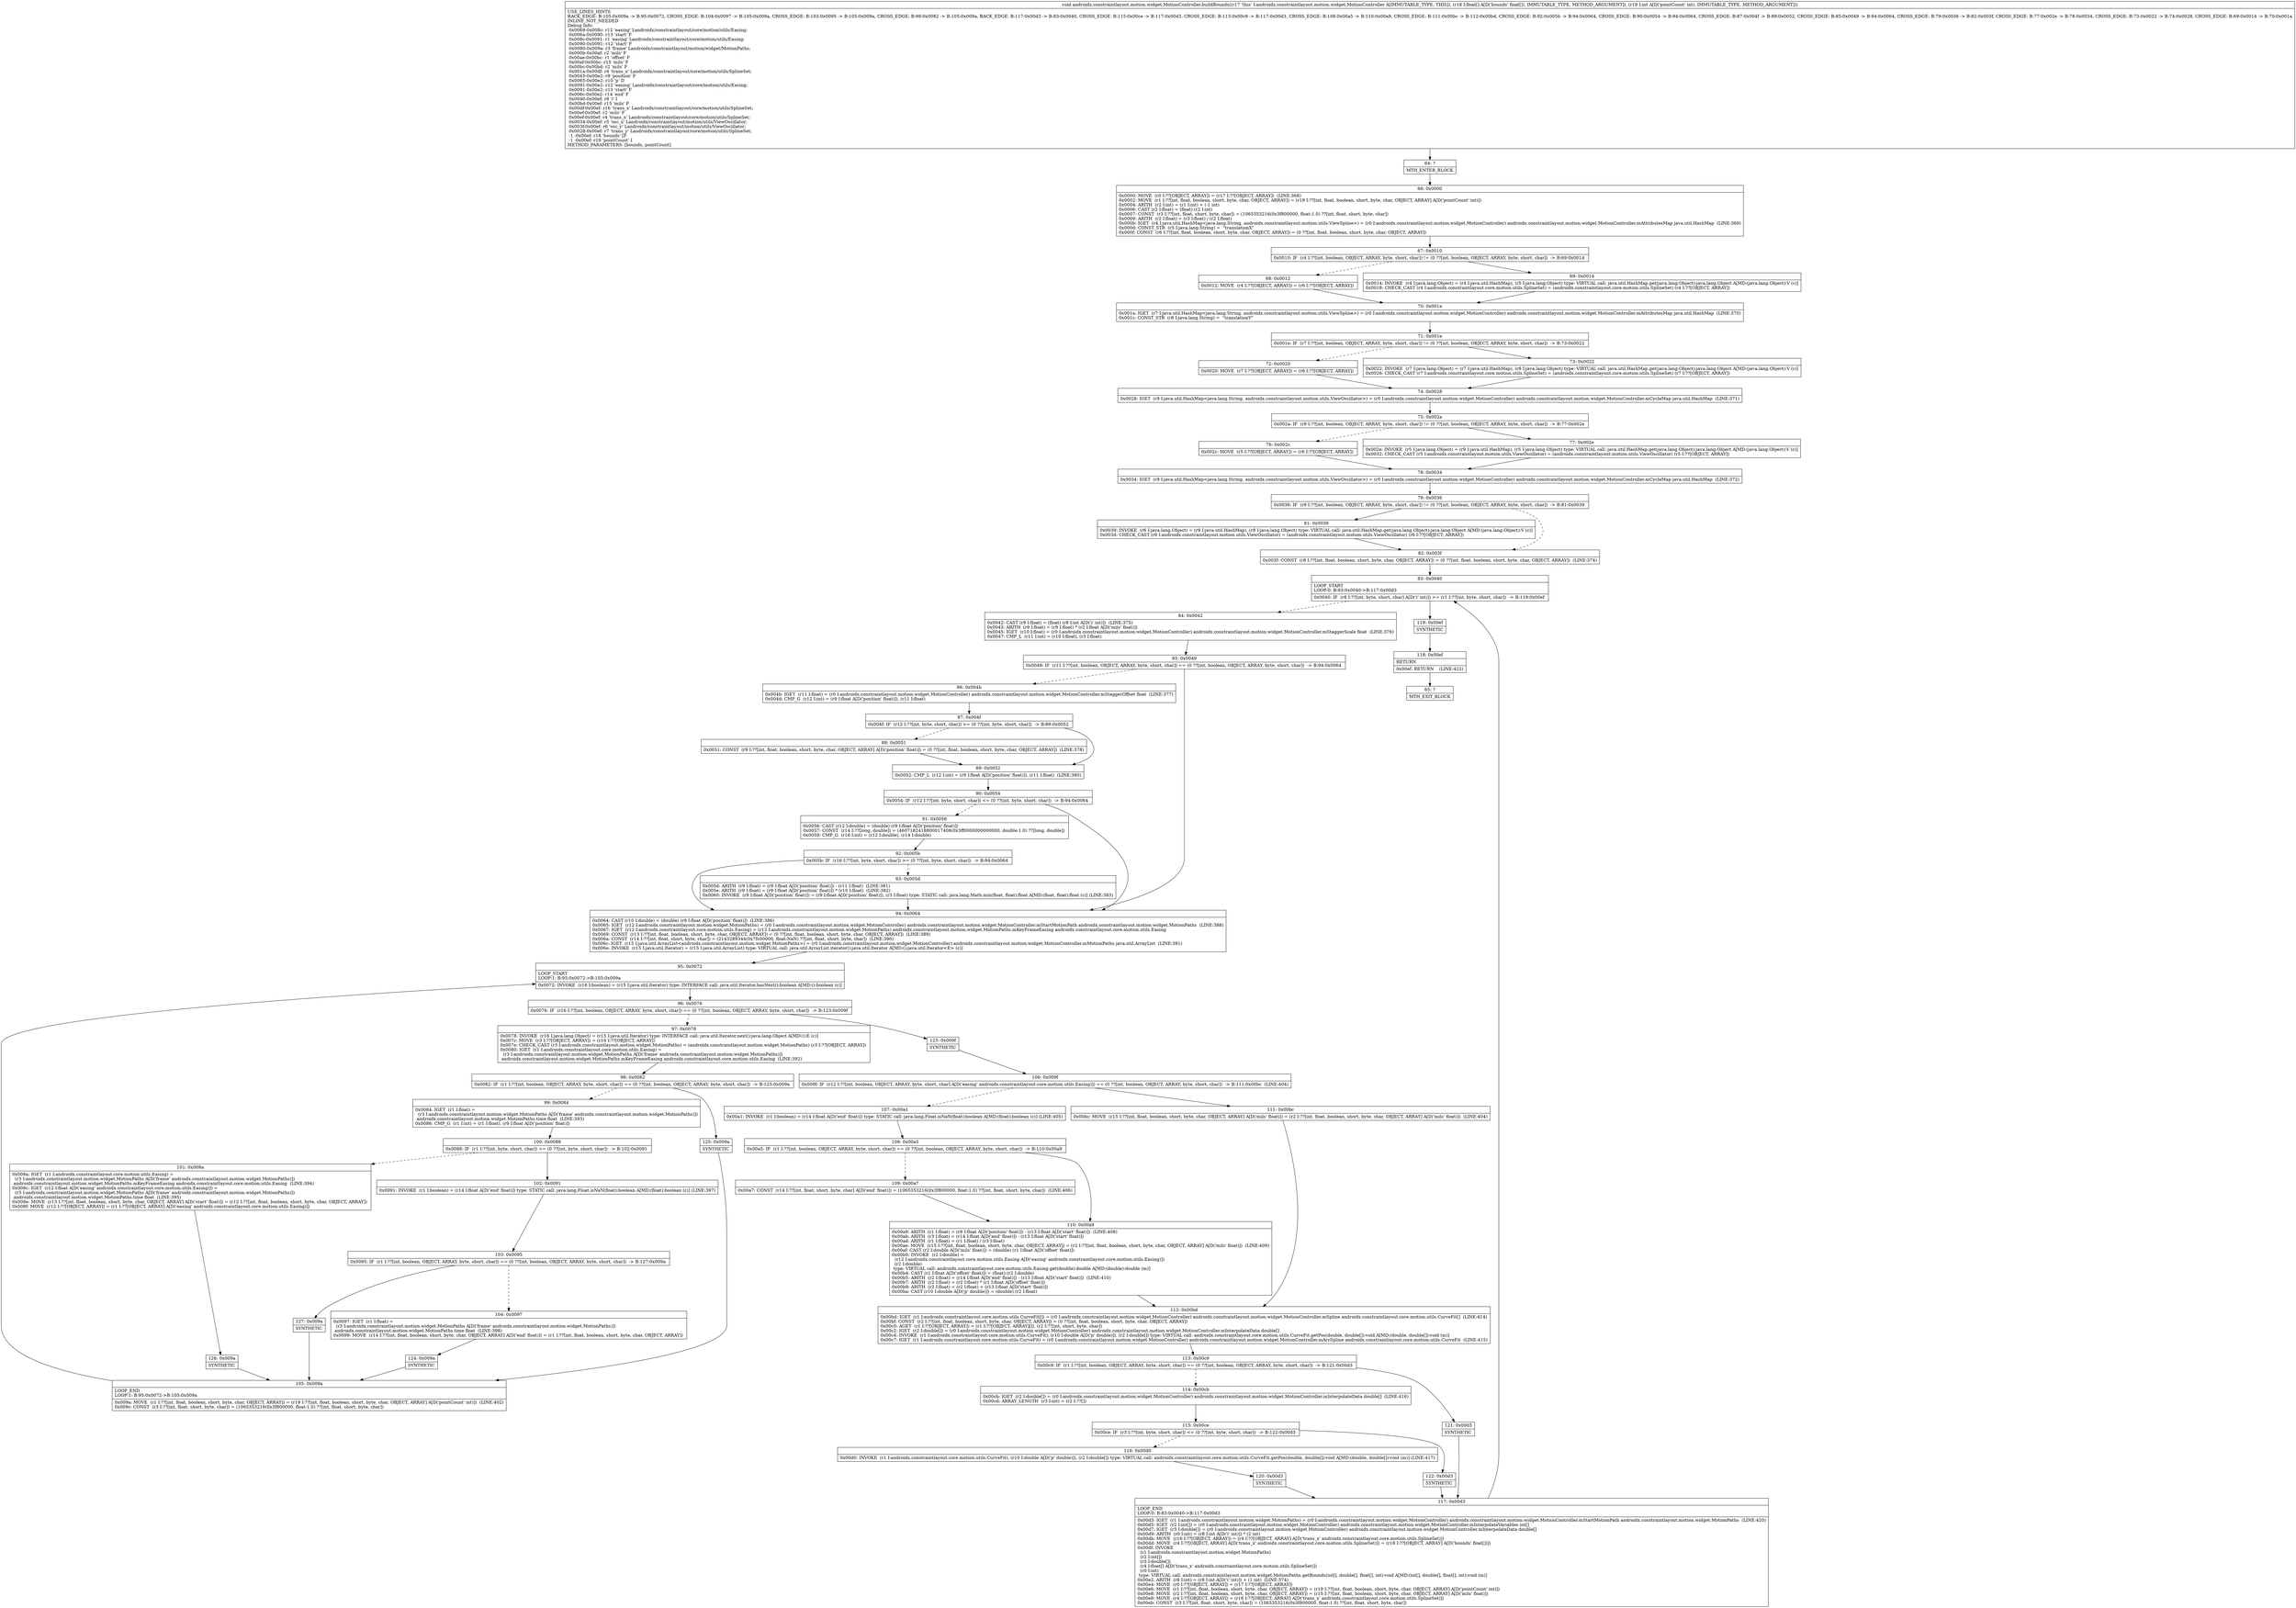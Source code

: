 digraph "CFG forandroidx.constraintlayout.motion.widget.MotionController.buildBounds([FI)V" {
Node_64 [shape=record,label="{64\:\ ?|MTH_ENTER_BLOCK\l}"];
Node_66 [shape=record,label="{66\:\ 0x0000|0x0000: MOVE  (r0 I:??[OBJECT, ARRAY]) = (r17 I:??[OBJECT, ARRAY])  (LINE:368)\l0x0002: MOVE  (r1 I:??[int, float, boolean, short, byte, char, OBJECT, ARRAY]) = (r19 I:??[int, float, boolean, short, byte, char, OBJECT, ARRAY] A[D('pointCount' int)]) \l0x0004: ARITH  (r2 I:int) = (r1 I:int) + (\-1 int) \l0x0006: CAST (r2 I:float) = (float) (r2 I:int) \l0x0007: CONST  (r3 I:??[int, float, short, byte, char]) = (1065353216(0x3f800000, float:1.0) ??[int, float, short, byte, char]) \l0x0009: ARITH  (r2 I:float) = (r3 I:float) \/ (r2 I:float) \l0x000b: IGET  (r4 I:java.util.HashMap\<java.lang.String, androidx.constraintlayout.motion.utils.ViewSpline\>) = (r0 I:androidx.constraintlayout.motion.widget.MotionController) androidx.constraintlayout.motion.widget.MotionController.mAttributesMap java.util.HashMap  (LINE:369)\l0x000d: CONST_STR  (r5 I:java.lang.String) =  \"translationX\" \l0x000f: CONST  (r6 I:??[int, float, boolean, short, byte, char, OBJECT, ARRAY]) = (0 ??[int, float, boolean, short, byte, char, OBJECT, ARRAY]) \l}"];
Node_67 [shape=record,label="{67\:\ 0x0010|0x0010: IF  (r4 I:??[int, boolean, OBJECT, ARRAY, byte, short, char]) != (0 ??[int, boolean, OBJECT, ARRAY, byte, short, char])  \-\> B:69:0x0014 \l}"];
Node_68 [shape=record,label="{68\:\ 0x0012|0x0012: MOVE  (r4 I:??[OBJECT, ARRAY]) = (r6 I:??[OBJECT, ARRAY]) \l}"];
Node_70 [shape=record,label="{70\:\ 0x001a|0x001a: IGET  (r7 I:java.util.HashMap\<java.lang.String, androidx.constraintlayout.motion.utils.ViewSpline\>) = (r0 I:androidx.constraintlayout.motion.widget.MotionController) androidx.constraintlayout.motion.widget.MotionController.mAttributesMap java.util.HashMap  (LINE:370)\l0x001c: CONST_STR  (r8 I:java.lang.String) =  \"translationY\" \l}"];
Node_71 [shape=record,label="{71\:\ 0x001e|0x001e: IF  (r7 I:??[int, boolean, OBJECT, ARRAY, byte, short, char]) != (0 ??[int, boolean, OBJECT, ARRAY, byte, short, char])  \-\> B:73:0x0022 \l}"];
Node_72 [shape=record,label="{72\:\ 0x0020|0x0020: MOVE  (r7 I:??[OBJECT, ARRAY]) = (r6 I:??[OBJECT, ARRAY]) \l}"];
Node_74 [shape=record,label="{74\:\ 0x0028|0x0028: IGET  (r9 I:java.util.HashMap\<java.lang.String, androidx.constraintlayout.motion.utils.ViewOscillator\>) = (r0 I:androidx.constraintlayout.motion.widget.MotionController) androidx.constraintlayout.motion.widget.MotionController.mCycleMap java.util.HashMap  (LINE:371)\l}"];
Node_75 [shape=record,label="{75\:\ 0x002a|0x002a: IF  (r9 I:??[int, boolean, OBJECT, ARRAY, byte, short, char]) != (0 ??[int, boolean, OBJECT, ARRAY, byte, short, char])  \-\> B:77:0x002e \l}"];
Node_76 [shape=record,label="{76\:\ 0x002c|0x002c: MOVE  (r5 I:??[OBJECT, ARRAY]) = (r6 I:??[OBJECT, ARRAY]) \l}"];
Node_78 [shape=record,label="{78\:\ 0x0034|0x0034: IGET  (r9 I:java.util.HashMap\<java.lang.String, androidx.constraintlayout.motion.utils.ViewOscillator\>) = (r0 I:androidx.constraintlayout.motion.widget.MotionController) androidx.constraintlayout.motion.widget.MotionController.mCycleMap java.util.HashMap  (LINE:372)\l}"];
Node_79 [shape=record,label="{79\:\ 0x0036|0x0036: IF  (r9 I:??[int, boolean, OBJECT, ARRAY, byte, short, char]) != (0 ??[int, boolean, OBJECT, ARRAY, byte, short, char])  \-\> B:81:0x0039 \l}"];
Node_81 [shape=record,label="{81\:\ 0x0039|0x0039: INVOKE  (r6 I:java.lang.Object) = (r9 I:java.util.HashMap), (r8 I:java.lang.Object) type: VIRTUAL call: java.util.HashMap.get(java.lang.Object):java.lang.Object A[MD:(java.lang.Object):V (c)]\l0x003d: CHECK_CAST (r6 I:androidx.constraintlayout.motion.utils.ViewOscillator) = (androidx.constraintlayout.motion.utils.ViewOscillator) (r6 I:??[OBJECT, ARRAY]) \l}"];
Node_82 [shape=record,label="{82\:\ 0x003f|0x003f: CONST  (r8 I:??[int, float, boolean, short, byte, char, OBJECT, ARRAY]) = (0 ??[int, float, boolean, short, byte, char, OBJECT, ARRAY])  (LINE:374)\l}"];
Node_83 [shape=record,label="{83\:\ 0x0040|LOOP_START\lLOOP:0: B:83:0x0040\-\>B:117:0x00d3\l|0x0040: IF  (r8 I:??[int, byte, short, char] A[D('i' int)]) \>= (r1 I:??[int, byte, short, char])  \-\> B:119:0x00ef \l}"];
Node_84 [shape=record,label="{84\:\ 0x0042|0x0042: CAST (r9 I:float) = (float) (r8 I:int A[D('i' int)])  (LINE:375)\l0x0043: ARITH  (r9 I:float) = (r9 I:float) * (r2 I:float A[D('mils' float)]) \l0x0045: IGET  (r10 I:float) = (r0 I:androidx.constraintlayout.motion.widget.MotionController) androidx.constraintlayout.motion.widget.MotionController.mStaggerScale float  (LINE:376)\l0x0047: CMP_L  (r11 I:int) = (r10 I:float), (r3 I:float) \l}"];
Node_85 [shape=record,label="{85\:\ 0x0049|0x0049: IF  (r11 I:??[int, boolean, OBJECT, ARRAY, byte, short, char]) == (0 ??[int, boolean, OBJECT, ARRAY, byte, short, char])  \-\> B:94:0x0064 \l}"];
Node_86 [shape=record,label="{86\:\ 0x004b|0x004b: IGET  (r11 I:float) = (r0 I:androidx.constraintlayout.motion.widget.MotionController) androidx.constraintlayout.motion.widget.MotionController.mStaggerOffset float  (LINE:377)\l0x004d: CMP_G  (r12 I:int) = (r9 I:float A[D('position' float)]), (r11 I:float) \l}"];
Node_87 [shape=record,label="{87\:\ 0x004f|0x004f: IF  (r12 I:??[int, byte, short, char]) \>= (0 ??[int, byte, short, char])  \-\> B:89:0x0052 \l}"];
Node_88 [shape=record,label="{88\:\ 0x0051|0x0051: CONST  (r9 I:??[int, float, boolean, short, byte, char, OBJECT, ARRAY] A[D('position' float)]) = (0 ??[int, float, boolean, short, byte, char, OBJECT, ARRAY])  (LINE:378)\l}"];
Node_89 [shape=record,label="{89\:\ 0x0052|0x0052: CMP_L  (r12 I:int) = (r9 I:float A[D('position' float)]), (r11 I:float)  (LINE:380)\l}"];
Node_90 [shape=record,label="{90\:\ 0x0054|0x0054: IF  (r12 I:??[int, byte, short, char]) \<= (0 ??[int, byte, short, char])  \-\> B:94:0x0064 \l}"];
Node_91 [shape=record,label="{91\:\ 0x0056|0x0056: CAST (r12 I:double) = (double) (r9 I:float A[D('position' float)]) \l0x0057: CONST  (r14 I:??[long, double]) = (4607182418800017408(0x3ff0000000000000, double:1.0) ??[long, double]) \l0x0059: CMP_G  (r16 I:int) = (r12 I:double), (r14 I:double) \l}"];
Node_92 [shape=record,label="{92\:\ 0x005b|0x005b: IF  (r16 I:??[int, byte, short, char]) \>= (0 ??[int, byte, short, char])  \-\> B:94:0x0064 \l}"];
Node_93 [shape=record,label="{93\:\ 0x005d|0x005d: ARITH  (r9 I:float) = (r9 I:float A[D('position' float)]) \- (r11 I:float)  (LINE:381)\l0x005e: ARITH  (r9 I:float) = (r9 I:float A[D('position' float)]) * (r10 I:float)  (LINE:382)\l0x0060: INVOKE  (r9 I:float A[D('position' float)]) = (r9 I:float A[D('position' float)]), (r3 I:float) type: STATIC call: java.lang.Math.min(float, float):float A[MD:(float, float):float (c)] (LINE:383)\l}"];
Node_94 [shape=record,label="{94\:\ 0x0064|0x0064: CAST (r10 I:double) = (double) (r9 I:float A[D('position' float)])  (LINE:386)\l0x0065: IGET  (r12 I:androidx.constraintlayout.motion.widget.MotionPaths) = (r0 I:androidx.constraintlayout.motion.widget.MotionController) androidx.constraintlayout.motion.widget.MotionController.mStartMotionPath androidx.constraintlayout.motion.widget.MotionPaths  (LINE:388)\l0x0067: IGET  (r12 I:androidx.constraintlayout.core.motion.utils.Easing) = (r12 I:androidx.constraintlayout.motion.widget.MotionPaths) androidx.constraintlayout.motion.widget.MotionPaths.mKeyFrameEasing androidx.constraintlayout.core.motion.utils.Easing \l0x0069: CONST  (r13 I:??[int, float, boolean, short, byte, char, OBJECT, ARRAY]) = (0 ??[int, float, boolean, short, byte, char, OBJECT, ARRAY])  (LINE:389)\l0x006a: CONST  (r14 I:??[int, float, short, byte, char]) = (2143289344(0x7fc00000, float:NaN) ??[int, float, short, byte, char])  (LINE:390)\l0x006c: IGET  (r15 I:java.util.ArrayList\<androidx.constraintlayout.motion.widget.MotionPaths\>) = (r0 I:androidx.constraintlayout.motion.widget.MotionController) androidx.constraintlayout.motion.widget.MotionController.mMotionPaths java.util.ArrayList  (LINE:391)\l0x006e: INVOKE  (r15 I:java.util.Iterator) = (r15 I:java.util.ArrayList) type: VIRTUAL call: java.util.ArrayList.iterator():java.util.Iterator A[MD:():java.util.Iterator\<E\> (c)]\l}"];
Node_95 [shape=record,label="{95\:\ 0x0072|LOOP_START\lLOOP:1: B:95:0x0072\-\>B:105:0x009a\l|0x0072: INVOKE  (r16 I:boolean) = (r15 I:java.util.Iterator) type: INTERFACE call: java.util.Iterator.hasNext():boolean A[MD:():boolean (c)]\l}"];
Node_96 [shape=record,label="{96\:\ 0x0076|0x0076: IF  (r16 I:??[int, boolean, OBJECT, ARRAY, byte, short, char]) == (0 ??[int, boolean, OBJECT, ARRAY, byte, short, char])  \-\> B:123:0x009f \l}"];
Node_97 [shape=record,label="{97\:\ 0x0078|0x0078: INVOKE  (r16 I:java.lang.Object) = (r15 I:java.util.Iterator) type: INTERFACE call: java.util.Iterator.next():java.lang.Object A[MD:():E (c)]\l0x007c: MOVE  (r3 I:??[OBJECT, ARRAY]) = (r16 I:??[OBJECT, ARRAY]) \l0x007e: CHECK_CAST (r3 I:androidx.constraintlayout.motion.widget.MotionPaths) = (androidx.constraintlayout.motion.widget.MotionPaths) (r3 I:??[OBJECT, ARRAY]) \l0x0080: IGET  (r1 I:androidx.constraintlayout.core.motion.utils.Easing) = \l  (r3 I:androidx.constraintlayout.motion.widget.MotionPaths A[D('frame' androidx.constraintlayout.motion.widget.MotionPaths)])\l androidx.constraintlayout.motion.widget.MotionPaths.mKeyFrameEasing androidx.constraintlayout.core.motion.utils.Easing  (LINE:392)\l}"];
Node_98 [shape=record,label="{98\:\ 0x0082|0x0082: IF  (r1 I:??[int, boolean, OBJECT, ARRAY, byte, short, char]) == (0 ??[int, boolean, OBJECT, ARRAY, byte, short, char])  \-\> B:125:0x009a \l}"];
Node_99 [shape=record,label="{99\:\ 0x0084|0x0084: IGET  (r1 I:float) = \l  (r3 I:androidx.constraintlayout.motion.widget.MotionPaths A[D('frame' androidx.constraintlayout.motion.widget.MotionPaths)])\l androidx.constraintlayout.motion.widget.MotionPaths.time float  (LINE:393)\l0x0086: CMP_G  (r1 I:int) = (r1 I:float), (r9 I:float A[D('position' float)]) \l}"];
Node_100 [shape=record,label="{100\:\ 0x0088|0x0088: IF  (r1 I:??[int, byte, short, char]) \>= (0 ??[int, byte, short, char])  \-\> B:102:0x0091 \l}"];
Node_101 [shape=record,label="{101\:\ 0x008a|0x008a: IGET  (r1 I:androidx.constraintlayout.core.motion.utils.Easing) = \l  (r3 I:androidx.constraintlayout.motion.widget.MotionPaths A[D('frame' androidx.constraintlayout.motion.widget.MotionPaths)])\l androidx.constraintlayout.motion.widget.MotionPaths.mKeyFrameEasing androidx.constraintlayout.core.motion.utils.Easing  (LINE:394)\l0x008c: IGET  (r12 I:float A[D('easing' androidx.constraintlayout.core.motion.utils.Easing)]) = \l  (r3 I:androidx.constraintlayout.motion.widget.MotionPaths A[D('frame' androidx.constraintlayout.motion.widget.MotionPaths)])\l androidx.constraintlayout.motion.widget.MotionPaths.time float  (LINE:395)\l0x008e: MOVE  (r13 I:??[int, float, boolean, short, byte, char, OBJECT, ARRAY] A[D('start' float)]) = (r12 I:??[int, float, boolean, short, byte, char, OBJECT, ARRAY]) \l0x008f: MOVE  (r12 I:??[OBJECT, ARRAY]) = (r1 I:??[OBJECT, ARRAY] A[D('easing' androidx.constraintlayout.core.motion.utils.Easing)]) \l}"];
Node_126 [shape=record,label="{126\:\ 0x009a|SYNTHETIC\l}"];
Node_105 [shape=record,label="{105\:\ 0x009a|LOOP_END\lLOOP:1: B:95:0x0072\-\>B:105:0x009a\l|0x009a: MOVE  (r1 I:??[int, float, boolean, short, byte, char, OBJECT, ARRAY]) = (r19 I:??[int, float, boolean, short, byte, char, OBJECT, ARRAY] A[D('pointCount' int)])  (LINE:402)\l0x009c: CONST  (r3 I:??[int, float, short, byte, char]) = (1065353216(0x3f800000, float:1.0) ??[int, float, short, byte, char]) \l}"];
Node_102 [shape=record,label="{102\:\ 0x0091|0x0091: INVOKE  (r1 I:boolean) = (r14 I:float A[D('end' float)]) type: STATIC call: java.lang.Float.isNaN(float):boolean A[MD:(float):boolean (c)] (LINE:397)\l}"];
Node_103 [shape=record,label="{103\:\ 0x0095|0x0095: IF  (r1 I:??[int, boolean, OBJECT, ARRAY, byte, short, char]) == (0 ??[int, boolean, OBJECT, ARRAY, byte, short, char])  \-\> B:127:0x009a \l}"];
Node_104 [shape=record,label="{104\:\ 0x0097|0x0097: IGET  (r1 I:float) = \l  (r3 I:androidx.constraintlayout.motion.widget.MotionPaths A[D('frame' androidx.constraintlayout.motion.widget.MotionPaths)])\l androidx.constraintlayout.motion.widget.MotionPaths.time float  (LINE:398)\l0x0099: MOVE  (r14 I:??[int, float, boolean, short, byte, char, OBJECT, ARRAY] A[D('end' float)]) = (r1 I:??[int, float, boolean, short, byte, char, OBJECT, ARRAY]) \l}"];
Node_124 [shape=record,label="{124\:\ 0x009a|SYNTHETIC\l}"];
Node_127 [shape=record,label="{127\:\ 0x009a|SYNTHETIC\l}"];
Node_125 [shape=record,label="{125\:\ 0x009a|SYNTHETIC\l}"];
Node_123 [shape=record,label="{123\:\ 0x009f|SYNTHETIC\l}"];
Node_106 [shape=record,label="{106\:\ 0x009f|0x009f: IF  (r12 I:??[int, boolean, OBJECT, ARRAY, byte, short, char] A[D('easing' androidx.constraintlayout.core.motion.utils.Easing)]) == (0 ??[int, boolean, OBJECT, ARRAY, byte, short, char])  \-\> B:111:0x00bc  (LINE:404)\l}"];
Node_107 [shape=record,label="{107\:\ 0x00a1|0x00a1: INVOKE  (r1 I:boolean) = (r14 I:float A[D('end' float)]) type: STATIC call: java.lang.Float.isNaN(float):boolean A[MD:(float):boolean (c)] (LINE:405)\l}"];
Node_108 [shape=record,label="{108\:\ 0x00a5|0x00a5: IF  (r1 I:??[int, boolean, OBJECT, ARRAY, byte, short, char]) == (0 ??[int, boolean, OBJECT, ARRAY, byte, short, char])  \-\> B:110:0x00a9 \l}"];
Node_109 [shape=record,label="{109\:\ 0x00a7|0x00a7: CONST  (r14 I:??[int, float, short, byte, char] A[D('end' float)]) = (1065353216(0x3f800000, float:1.0) ??[int, float, short, byte, char])  (LINE:406)\l}"];
Node_110 [shape=record,label="{110\:\ 0x00a9|0x00a9: ARITH  (r1 I:float) = (r9 I:float A[D('position' float)]) \- (r13 I:float A[D('start' float)])  (LINE:408)\l0x00ab: ARITH  (r3 I:float) = (r14 I:float A[D('end' float)]) \- (r13 I:float A[D('start' float)]) \l0x00ad: ARITH  (r1 I:float) = (r1 I:float) \/ (r3 I:float) \l0x00ae: MOVE  (r15 I:??[int, float, boolean, short, byte, char, OBJECT, ARRAY]) = (r2 I:??[int, float, boolean, short, byte, char, OBJECT, ARRAY] A[D('mils' float)])  (LINE:409)\l0x00af: CAST (r2 I:double A[D('mils' float)]) = (double) (r1 I:float A[D('offset' float)]) \l0x00b0: INVOKE  (r2 I:double) = \l  (r12 I:androidx.constraintlayout.core.motion.utils.Easing A[D('easing' androidx.constraintlayout.core.motion.utils.Easing)])\l  (r2 I:double)\l type: VIRTUAL call: androidx.constraintlayout.core.motion.utils.Easing.get(double):double A[MD:(double):double (m)]\l0x00b4: CAST (r1 I:float A[D('offset' float)]) = (float) (r2 I:double) \l0x00b5: ARITH  (r2 I:float) = (r14 I:float A[D('end' float)]) \- (r13 I:float A[D('start' float)])  (LINE:410)\l0x00b7: ARITH  (r2 I:float) = (r2 I:float) * (r1 I:float A[D('offset' float)]) \l0x00b9: ARITH  (r2 I:float) = (r2 I:float) + (r13 I:float A[D('start' float)]) \l0x00ba: CAST (r10 I:double A[D('p' double)]) = (double) (r2 I:float) \l}"];
Node_112 [shape=record,label="{112\:\ 0x00bd|0x00bd: IGET  (r1 I:androidx.constraintlayout.core.motion.utils.CurveFit[]) = (r0 I:androidx.constraintlayout.motion.widget.MotionController) androidx.constraintlayout.motion.widget.MotionController.mSpline androidx.constraintlayout.core.motion.utils.CurveFit[]  (LINE:414)\l0x00bf: CONST  (r2 I:??[int, float, boolean, short, byte, char, OBJECT, ARRAY]) = (0 ??[int, float, boolean, short, byte, char, OBJECT, ARRAY]) \l0x00c0: AGET  (r1 I:??[OBJECT, ARRAY]) = (r1 I:??[OBJECT, ARRAY][]), (r2 I:??[int, short, byte, char]) \l0x00c2: IGET  (r2 I:double[]) = (r0 I:androidx.constraintlayout.motion.widget.MotionController) androidx.constraintlayout.motion.widget.MotionController.mInterpolateData double[] \l0x00c4: INVOKE  (r1 I:androidx.constraintlayout.core.motion.utils.CurveFit), (r10 I:double A[D('p' double)]), (r2 I:double[]) type: VIRTUAL call: androidx.constraintlayout.core.motion.utils.CurveFit.getPos(double, double[]):void A[MD:(double, double[]):void (m)]\l0x00c7: IGET  (r1 I:androidx.constraintlayout.core.motion.utils.CurveFit) = (r0 I:androidx.constraintlayout.motion.widget.MotionController) androidx.constraintlayout.motion.widget.MotionController.mArcSpline androidx.constraintlayout.core.motion.utils.CurveFit  (LINE:415)\l}"];
Node_113 [shape=record,label="{113\:\ 0x00c9|0x00c9: IF  (r1 I:??[int, boolean, OBJECT, ARRAY, byte, short, char]) == (0 ??[int, boolean, OBJECT, ARRAY, byte, short, char])  \-\> B:121:0x00d3 \l}"];
Node_114 [shape=record,label="{114\:\ 0x00cb|0x00cb: IGET  (r2 I:double[]) = (r0 I:androidx.constraintlayout.motion.widget.MotionController) androidx.constraintlayout.motion.widget.MotionController.mInterpolateData double[]  (LINE:416)\l0x00cd: ARRAY_LENGTH  (r3 I:int) = (r2 I:??[]) \l}"];
Node_115 [shape=record,label="{115\:\ 0x00ce|0x00ce: IF  (r3 I:??[int, byte, short, char]) \<= (0 ??[int, byte, short, char])  \-\> B:122:0x00d3 \l}"];
Node_116 [shape=record,label="{116\:\ 0x00d0|0x00d0: INVOKE  (r1 I:androidx.constraintlayout.core.motion.utils.CurveFit), (r10 I:double A[D('p' double)]), (r2 I:double[]) type: VIRTUAL call: androidx.constraintlayout.core.motion.utils.CurveFit.getPos(double, double[]):void A[MD:(double, double[]):void (m)] (LINE:417)\l}"];
Node_120 [shape=record,label="{120\:\ 0x00d3|SYNTHETIC\l}"];
Node_117 [shape=record,label="{117\:\ 0x00d3|LOOP_END\lLOOP:0: B:83:0x0040\-\>B:117:0x00d3\l|0x00d3: IGET  (r1 I:androidx.constraintlayout.motion.widget.MotionPaths) = (r0 I:androidx.constraintlayout.motion.widget.MotionController) androidx.constraintlayout.motion.widget.MotionController.mStartMotionPath androidx.constraintlayout.motion.widget.MotionPaths  (LINE:420)\l0x00d5: IGET  (r2 I:int[]) = (r0 I:androidx.constraintlayout.motion.widget.MotionController) androidx.constraintlayout.motion.widget.MotionController.mInterpolateVariables int[] \l0x00d7: IGET  (r3 I:double[]) = (r0 I:androidx.constraintlayout.motion.widget.MotionController) androidx.constraintlayout.motion.widget.MotionController.mInterpolateData double[] \l0x00d9: ARITH  (r0 I:int) = (r8 I:int A[D('i' int)]) * (2 int) \l0x00db: MOVE  (r16 I:??[OBJECT, ARRAY]) = (r4 I:??[OBJECT, ARRAY] A[D('trans_x' androidx.constraintlayout.core.motion.utils.SplineSet)]) \l0x00dd: MOVE  (r4 I:??[OBJECT, ARRAY] A[D('trans_x' androidx.constraintlayout.core.motion.utils.SplineSet)]) = (r18 I:??[OBJECT, ARRAY] A[D('bounds' float[])]) \l0x00df: INVOKE  \l  (r1 I:androidx.constraintlayout.motion.widget.MotionPaths)\l  (r2 I:int[])\l  (r3 I:double[])\l  (r4 I:float[] A[D('trans_x' androidx.constraintlayout.core.motion.utils.SplineSet)])\l  (r0 I:int)\l type: VIRTUAL call: androidx.constraintlayout.motion.widget.MotionPaths.getBounds(int[], double[], float[], int):void A[MD:(int[], double[], float[], int):void (m)]\l0x00e2: ARITH  (r8 I:int) = (r8 I:int A[D('i' int)]) + (1 int)  (LINE:374)\l0x00e4: MOVE  (r0 I:??[OBJECT, ARRAY]) = (r17 I:??[OBJECT, ARRAY]) \l0x00e6: MOVE  (r1 I:??[int, float, boolean, short, byte, char, OBJECT, ARRAY]) = (r19 I:??[int, float, boolean, short, byte, char, OBJECT, ARRAY] A[D('pointCount' int)]) \l0x00e8: MOVE  (r2 I:??[int, float, boolean, short, byte, char, OBJECT, ARRAY]) = (r15 I:??[int, float, boolean, short, byte, char, OBJECT, ARRAY] A[D('mils' float)]) \l0x00e9: MOVE  (r4 I:??[OBJECT, ARRAY]) = (r16 I:??[OBJECT, ARRAY] A[D('trans_x' androidx.constraintlayout.core.motion.utils.SplineSet)]) \l0x00eb: CONST  (r3 I:??[int, float, short, byte, char]) = (1065353216(0x3f800000, float:1.0) ??[int, float, short, byte, char]) \l}"];
Node_122 [shape=record,label="{122\:\ 0x00d3|SYNTHETIC\l}"];
Node_121 [shape=record,label="{121\:\ 0x00d3|SYNTHETIC\l}"];
Node_111 [shape=record,label="{111\:\ 0x00bc|0x00bc: MOVE  (r15 I:??[int, float, boolean, short, byte, char, OBJECT, ARRAY] A[D('mils' float)]) = (r2 I:??[int, float, boolean, short, byte, char, OBJECT, ARRAY] A[D('mils' float)])  (LINE:404)\l}"];
Node_119 [shape=record,label="{119\:\ 0x00ef|SYNTHETIC\l}"];
Node_118 [shape=record,label="{118\:\ 0x00ef|RETURN\l|0x00ef: RETURN    (LINE:422)\l}"];
Node_65 [shape=record,label="{65\:\ ?|MTH_EXIT_BLOCK\l}"];
Node_77 [shape=record,label="{77\:\ 0x002e|0x002e: INVOKE  (r5 I:java.lang.Object) = (r9 I:java.util.HashMap), (r5 I:java.lang.Object) type: VIRTUAL call: java.util.HashMap.get(java.lang.Object):java.lang.Object A[MD:(java.lang.Object):V (c)]\l0x0032: CHECK_CAST (r5 I:androidx.constraintlayout.motion.utils.ViewOscillator) = (androidx.constraintlayout.motion.utils.ViewOscillator) (r5 I:??[OBJECT, ARRAY]) \l}"];
Node_73 [shape=record,label="{73\:\ 0x0022|0x0022: INVOKE  (r7 I:java.lang.Object) = (r7 I:java.util.HashMap), (r8 I:java.lang.Object) type: VIRTUAL call: java.util.HashMap.get(java.lang.Object):java.lang.Object A[MD:(java.lang.Object):V (c)]\l0x0026: CHECK_CAST (r7 I:androidx.constraintlayout.core.motion.utils.SplineSet) = (androidx.constraintlayout.core.motion.utils.SplineSet) (r7 I:??[OBJECT, ARRAY]) \l}"];
Node_69 [shape=record,label="{69\:\ 0x0014|0x0014: INVOKE  (r4 I:java.lang.Object) = (r4 I:java.util.HashMap), (r5 I:java.lang.Object) type: VIRTUAL call: java.util.HashMap.get(java.lang.Object):java.lang.Object A[MD:(java.lang.Object):V (c)]\l0x0018: CHECK_CAST (r4 I:androidx.constraintlayout.core.motion.utils.SplineSet) = (androidx.constraintlayout.core.motion.utils.SplineSet) (r4 I:??[OBJECT, ARRAY]) \l}"];
MethodNode[shape=record,label="{void androidx.constraintlayout.motion.widget.MotionController.buildBounds((r17 'this' I:androidx.constraintlayout.motion.widget.MotionController A[IMMUTABLE_TYPE, THIS]), (r18 I:float[] A[D('bounds' float[]), IMMUTABLE_TYPE, METHOD_ARGUMENT]), (r19 I:int A[D('pointCount' int), IMMUTABLE_TYPE, METHOD_ARGUMENT]))  | USE_LINES_HINTS\lBACK_EDGE: B:105:0x009a \-\> B:95:0x0072, CROSS_EDGE: B:104:0x0097 \-\> B:105:0x009a, CROSS_EDGE: B:103:0x0095 \-\> B:105:0x009a, CROSS_EDGE: B:98:0x0082 \-\> B:105:0x009a, BACK_EDGE: B:117:0x00d3 \-\> B:83:0x0040, CROSS_EDGE: B:115:0x00ce \-\> B:117:0x00d3, CROSS_EDGE: B:113:0x00c9 \-\> B:117:0x00d3, CROSS_EDGE: B:108:0x00a5 \-\> B:110:0x00a9, CROSS_EDGE: B:111:0x00bc \-\> B:112:0x00bd, CROSS_EDGE: B:92:0x005b \-\> B:94:0x0064, CROSS_EDGE: B:90:0x0054 \-\> B:94:0x0064, CROSS_EDGE: B:87:0x004f \-\> B:89:0x0052, CROSS_EDGE: B:85:0x0049 \-\> B:94:0x0064, CROSS_EDGE: B:79:0x0036 \-\> B:82:0x003f, CROSS_EDGE: B:77:0x002e \-\> B:78:0x0034, CROSS_EDGE: B:73:0x0022 \-\> B:74:0x0028, CROSS_EDGE: B:69:0x0014 \-\> B:70:0x001a\lINLINE_NOT_NEEDED\lDebug Info:\l  0x0069\-0x008c: r12 'easing' Landroidx\/constraintlayout\/core\/motion\/utils\/Easing;\l  0x006a\-0x0090: r13 'start' F\l  0x008c\-0x0091: r1 'easing' Landroidx\/constraintlayout\/core\/motion\/utils\/Easing;\l  0x0090\-0x0091: r12 'start' F\l  0x0080\-0x009a: r3 'frame' Landroidx\/constraintlayout\/motion\/widget\/MotionPaths;\l  0x000b\-0x00af: r2 'mils' F\l  0x00ae\-0x00bc: r1 'offset' F\l  0x00af\-0x00bc: r15 'mils' F\l  0x00bc\-0x00bd: r2 'mils' F\l  0x001a\-0x00df: r4 'trans_x' Landroidx\/constraintlayout\/core\/motion\/utils\/SplineSet;\l  0x0045\-0x00e2: r9 'position' F\l  0x0065\-0x00e2: r10 'p' D\l  0x0091\-0x00e2: r12 'easing' Landroidx\/constraintlayout\/core\/motion\/utils\/Easing;\l  0x0091\-0x00e2: r13 'start' F\l  0x006c\-0x00e2: r14 'end' F\l  0x0040\-0x00ef: r8 'i' I\l  0x00bd\-0x00ef: r15 'mils' F\l  0x00df\-0x00ef: r16 'trans_x' Landroidx\/constraintlayout\/core\/motion\/utils\/SplineSet;\l  0x00ef\-0x00ef: r2 'mils' F\l  0x00ef\-0x00ef: r4 'trans_x' Landroidx\/constraintlayout\/core\/motion\/utils\/SplineSet;\l  0x0034\-0x00ef: r5 'osc_x' Landroidx\/constraintlayout\/motion\/utils\/ViewOscillator;\l  0x003f\-0x00ef: r6 'osc_y' Landroidx\/constraintlayout\/motion\/utils\/ViewOscillator;\l  0x0028\-0x00ef: r7 'trans_y' Landroidx\/constraintlayout\/core\/motion\/utils\/SplineSet;\l  \-1 \-0x00ef: r18 'bounds' [F\l  \-1 \-0x00ef: r19 'pointCount' I\lMETHOD_PARAMETERS: [bounds, pointCount]\l}"];
MethodNode -> Node_64;Node_64 -> Node_66;
Node_66 -> Node_67;
Node_67 -> Node_68[style=dashed];
Node_67 -> Node_69;
Node_68 -> Node_70;
Node_70 -> Node_71;
Node_71 -> Node_72[style=dashed];
Node_71 -> Node_73;
Node_72 -> Node_74;
Node_74 -> Node_75;
Node_75 -> Node_76[style=dashed];
Node_75 -> Node_77;
Node_76 -> Node_78;
Node_78 -> Node_79;
Node_79 -> Node_81;
Node_79 -> Node_82[style=dashed];
Node_81 -> Node_82;
Node_82 -> Node_83;
Node_83 -> Node_84[style=dashed];
Node_83 -> Node_119;
Node_84 -> Node_85;
Node_85 -> Node_86[style=dashed];
Node_85 -> Node_94;
Node_86 -> Node_87;
Node_87 -> Node_88[style=dashed];
Node_87 -> Node_89;
Node_88 -> Node_89;
Node_89 -> Node_90;
Node_90 -> Node_91[style=dashed];
Node_90 -> Node_94;
Node_91 -> Node_92;
Node_92 -> Node_93[style=dashed];
Node_92 -> Node_94;
Node_93 -> Node_94;
Node_94 -> Node_95;
Node_95 -> Node_96;
Node_96 -> Node_97[style=dashed];
Node_96 -> Node_123;
Node_97 -> Node_98;
Node_98 -> Node_99[style=dashed];
Node_98 -> Node_125;
Node_99 -> Node_100;
Node_100 -> Node_101[style=dashed];
Node_100 -> Node_102;
Node_101 -> Node_126;
Node_126 -> Node_105;
Node_105 -> Node_95;
Node_102 -> Node_103;
Node_103 -> Node_104[style=dashed];
Node_103 -> Node_127;
Node_104 -> Node_124;
Node_124 -> Node_105;
Node_127 -> Node_105;
Node_125 -> Node_105;
Node_123 -> Node_106;
Node_106 -> Node_107[style=dashed];
Node_106 -> Node_111;
Node_107 -> Node_108;
Node_108 -> Node_109[style=dashed];
Node_108 -> Node_110;
Node_109 -> Node_110;
Node_110 -> Node_112;
Node_112 -> Node_113;
Node_113 -> Node_114[style=dashed];
Node_113 -> Node_121;
Node_114 -> Node_115;
Node_115 -> Node_116[style=dashed];
Node_115 -> Node_122;
Node_116 -> Node_120;
Node_120 -> Node_117;
Node_117 -> Node_83;
Node_122 -> Node_117;
Node_121 -> Node_117;
Node_111 -> Node_112;
Node_119 -> Node_118;
Node_118 -> Node_65;
Node_77 -> Node_78;
Node_73 -> Node_74;
Node_69 -> Node_70;
}

